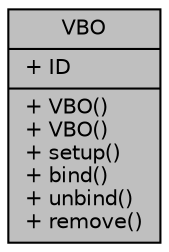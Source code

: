 digraph "VBO"
{
 // INTERACTIVE_SVG=YES
 // LATEX_PDF_SIZE
  edge [fontname="Helvetica",fontsize="10",labelfontname="Helvetica",labelfontsize="10"];
  node [fontname="Helvetica",fontsize="10",shape=record];
  Node1 [label="{VBO\n|+ ID\l|+ VBO()\l+ VBO()\l+ setup()\l+ bind()\l+ unbind()\l+ remove()\l}",height=0.2,width=0.4,color="black", fillcolor="grey75", style="filled", fontcolor="black",tooltip=" "];
}
